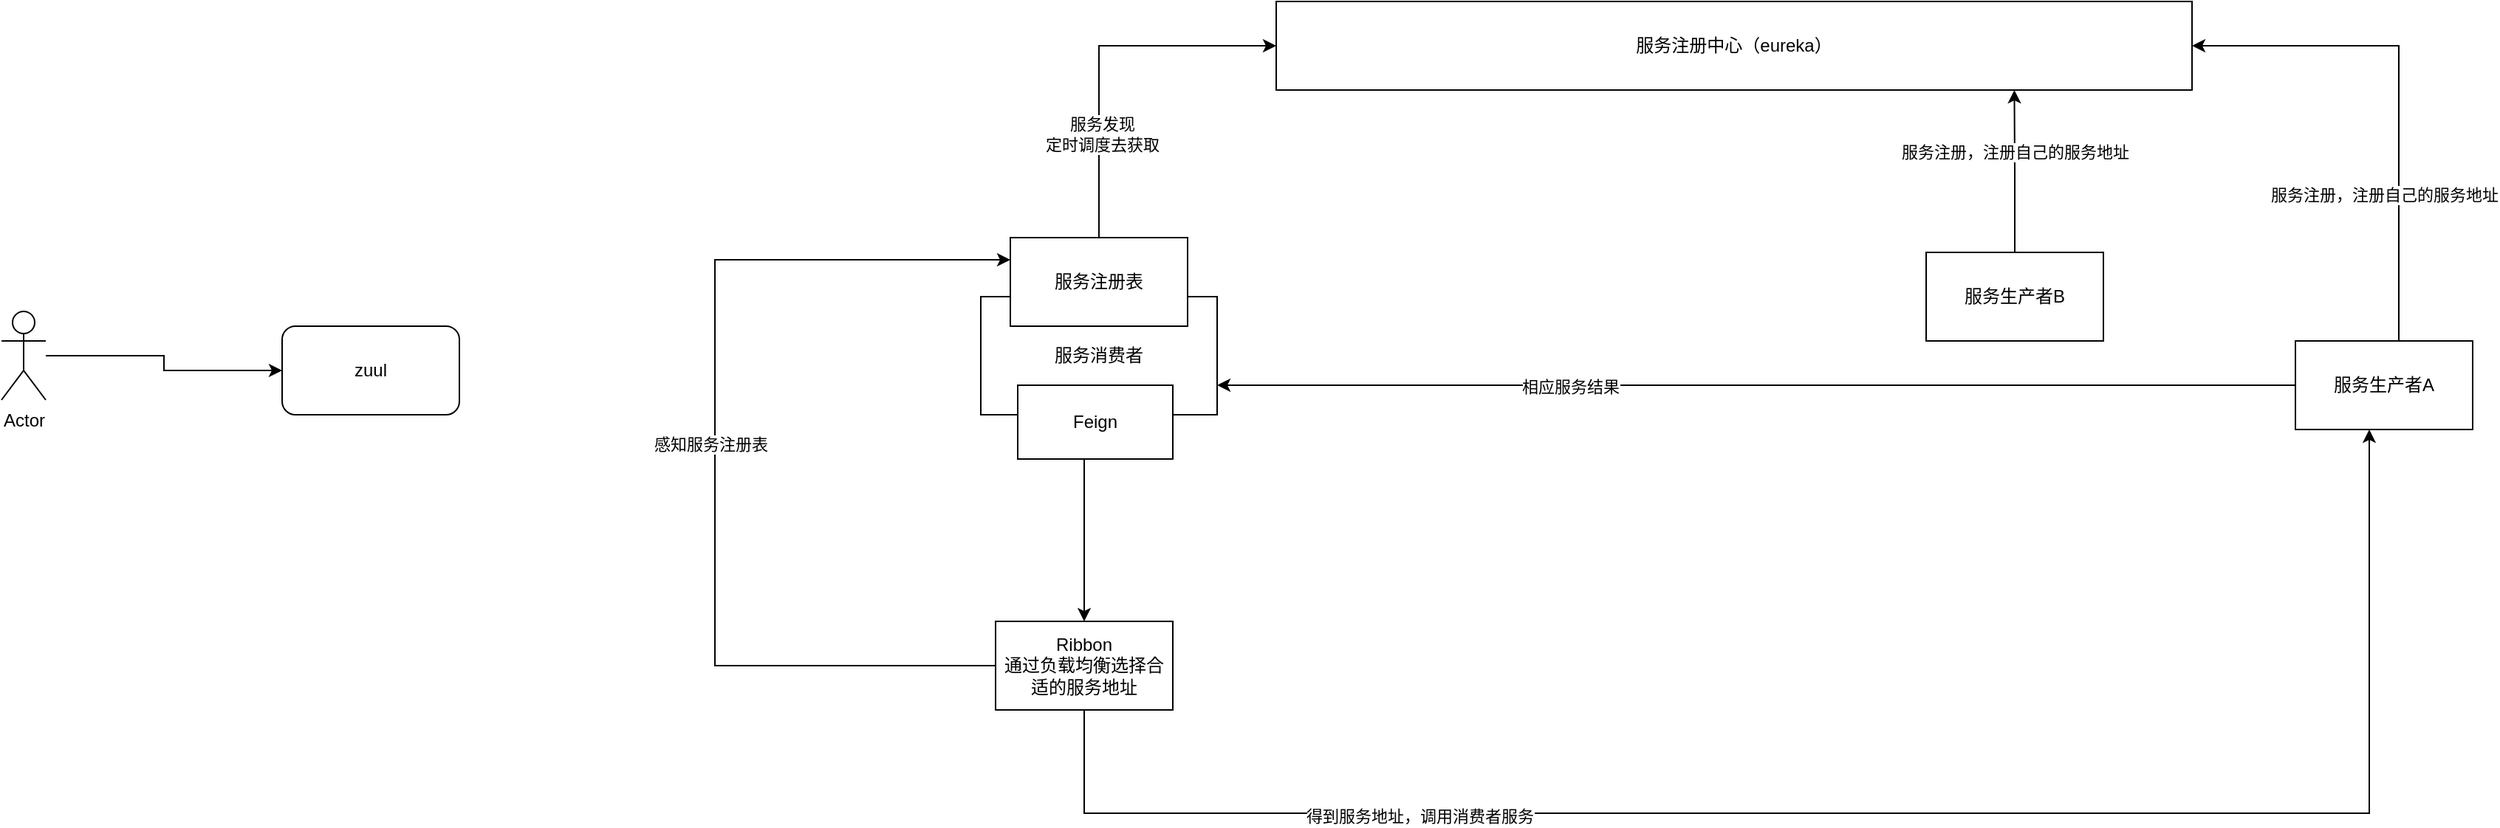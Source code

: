 <mxfile version="13.0.9" type="github">
  <diagram id="PhHvFV6rx-kZFWLURuZM" name="第 1 页">
    <mxGraphModel dx="1673" dy="896" grid="1" gridSize="10" guides="1" tooltips="1" connect="1" arrows="1" fold="1" page="1" pageScale="1" pageWidth="1920" pageHeight="1200" math="0" shadow="0">
      <root>
        <mxCell id="0" />
        <mxCell id="1" parent="0" />
        <mxCell id="L4ZRt05aIZuPdk-ZOT8E-24" style="edgeStyle=orthogonalEdgeStyle;rounded=0;orthogonalLoop=1;jettySize=auto;html=1;exitX=0;exitY=0.5;exitDx=0;exitDy=0;entryX=1;entryY=0.75;entryDx=0;entryDy=0;" edge="1" parent="1" source="L4ZRt05aIZuPdk-ZOT8E-1" target="L4ZRt05aIZuPdk-ZOT8E-2">
          <mxGeometry relative="1" as="geometry" />
        </mxCell>
        <mxCell id="L4ZRt05aIZuPdk-ZOT8E-25" value="相应服务结果" style="edgeLabel;html=1;align=center;verticalAlign=middle;resizable=0;points=[];" vertex="1" connectable="0" parent="L4ZRt05aIZuPdk-ZOT8E-24">
          <mxGeometry x="0.345" y="1" relative="1" as="geometry">
            <mxPoint as="offset" />
          </mxGeometry>
        </mxCell>
        <mxCell id="L4ZRt05aIZuPdk-ZOT8E-26" style="edgeStyle=orthogonalEdgeStyle;rounded=0;orthogonalLoop=1;jettySize=auto;html=1;entryX=1;entryY=0.5;entryDx=0;entryDy=0;" edge="1" parent="1" source="L4ZRt05aIZuPdk-ZOT8E-1" target="L4ZRt05aIZuPdk-ZOT8E-3">
          <mxGeometry relative="1" as="geometry">
            <Array as="points">
              <mxPoint x="1813" y="280" />
            </Array>
          </mxGeometry>
        </mxCell>
        <mxCell id="L4ZRt05aIZuPdk-ZOT8E-27" value="服务注册，注册自己的服务地址" style="edgeLabel;html=1;align=center;verticalAlign=middle;resizable=0;points=[];" vertex="1" connectable="0" parent="L4ZRt05aIZuPdk-ZOT8E-26">
          <mxGeometry x="0.153" y="56" relative="1" as="geometry">
            <mxPoint x="46" y="96.47" as="offset" />
          </mxGeometry>
        </mxCell>
        <mxCell id="L4ZRt05aIZuPdk-ZOT8E-1" value="服务生产者A" style="rounded=0;whiteSpace=wrap;html=1;" vertex="1" parent="1">
          <mxGeometry x="1743" y="480" width="120" height="60" as="geometry" />
        </mxCell>
        <mxCell id="L4ZRt05aIZuPdk-ZOT8E-2" value="服务消费者" style="rounded=0;whiteSpace=wrap;html=1;" vertex="1" parent="1">
          <mxGeometry x="853" y="450" width="160" height="80" as="geometry" />
        </mxCell>
        <mxCell id="L4ZRt05aIZuPdk-ZOT8E-3" value="服务注册中心（eureka）" style="rounded=0;whiteSpace=wrap;html=1;" vertex="1" parent="1">
          <mxGeometry x="1053" y="250" width="620" height="60" as="geometry" />
        </mxCell>
        <mxCell id="L4ZRt05aIZuPdk-ZOT8E-7" style="edgeStyle=orthogonalEdgeStyle;rounded=0;orthogonalLoop=1;jettySize=auto;html=1;exitX=0.5;exitY=1;exitDx=0;exitDy=0;" edge="1" parent="1" source="L4ZRt05aIZuPdk-ZOT8E-4" target="L4ZRt05aIZuPdk-ZOT8E-6">
          <mxGeometry relative="1" as="geometry">
            <Array as="points">
              <mxPoint x="923" y="560" />
            </Array>
          </mxGeometry>
        </mxCell>
        <mxCell id="L4ZRt05aIZuPdk-ZOT8E-4" value="Feign" style="rounded=0;whiteSpace=wrap;html=1;" vertex="1" parent="1">
          <mxGeometry x="878" y="510" width="105" height="50" as="geometry" />
        </mxCell>
        <mxCell id="L4ZRt05aIZuPdk-ZOT8E-20" style="edgeStyle=orthogonalEdgeStyle;rounded=0;orthogonalLoop=1;jettySize=auto;html=1;entryX=0;entryY=0.25;entryDx=0;entryDy=0;" edge="1" parent="1" source="L4ZRt05aIZuPdk-ZOT8E-6" target="L4ZRt05aIZuPdk-ZOT8E-17">
          <mxGeometry relative="1" as="geometry">
            <mxPoint x="803" y="530" as="targetPoint" />
            <Array as="points">
              <mxPoint x="673" y="700" />
              <mxPoint x="673" y="425" />
            </Array>
          </mxGeometry>
        </mxCell>
        <mxCell id="L4ZRt05aIZuPdk-ZOT8E-21" value="感知服务注册表" style="edgeLabel;html=1;align=center;verticalAlign=middle;resizable=0;points=[];" vertex="1" connectable="0" parent="L4ZRt05aIZuPdk-ZOT8E-20">
          <mxGeometry x="0.023" y="3" relative="1" as="geometry">
            <mxPoint as="offset" />
          </mxGeometry>
        </mxCell>
        <mxCell id="L4ZRt05aIZuPdk-ZOT8E-22" style="edgeStyle=orthogonalEdgeStyle;rounded=0;orthogonalLoop=1;jettySize=auto;html=1;" edge="1" parent="1" source="L4ZRt05aIZuPdk-ZOT8E-6" target="L4ZRt05aIZuPdk-ZOT8E-1">
          <mxGeometry relative="1" as="geometry">
            <Array as="points">
              <mxPoint x="923" y="800" />
              <mxPoint x="1793" y="800" />
            </Array>
          </mxGeometry>
        </mxCell>
        <mxCell id="L4ZRt05aIZuPdk-ZOT8E-23" value="得到服务地址，调用消费者服务" style="edgeLabel;html=1;align=center;verticalAlign=middle;resizable=0;points=[];" vertex="1" connectable="0" parent="L4ZRt05aIZuPdk-ZOT8E-22">
          <mxGeometry x="-0.506" y="-2" relative="1" as="geometry">
            <mxPoint as="offset" />
          </mxGeometry>
        </mxCell>
        <mxCell id="L4ZRt05aIZuPdk-ZOT8E-6" value="Ribbon&lt;br&gt;通过负载均衡选择合适的服务地址" style="rounded=0;whiteSpace=wrap;html=1;" vertex="1" parent="1">
          <mxGeometry x="863" y="670" width="120" height="60" as="geometry" />
        </mxCell>
        <mxCell id="L4ZRt05aIZuPdk-ZOT8E-18" style="edgeStyle=orthogonalEdgeStyle;rounded=0;orthogonalLoop=1;jettySize=auto;html=1;entryX=0;entryY=0.5;entryDx=0;entryDy=0;" edge="1" parent="1" source="L4ZRt05aIZuPdk-ZOT8E-17" target="L4ZRt05aIZuPdk-ZOT8E-3">
          <mxGeometry relative="1" as="geometry">
            <Array as="points">
              <mxPoint x="933" y="280" />
            </Array>
          </mxGeometry>
        </mxCell>
        <mxCell id="L4ZRt05aIZuPdk-ZOT8E-19" value="服务发现&lt;br&gt;定时调度去获取" style="edgeLabel;html=1;align=center;verticalAlign=middle;resizable=0;points=[];" vertex="1" connectable="0" parent="L4ZRt05aIZuPdk-ZOT8E-18">
          <mxGeometry x="-0.438" y="-2" relative="1" as="geometry">
            <mxPoint as="offset" />
          </mxGeometry>
        </mxCell>
        <mxCell id="L4ZRt05aIZuPdk-ZOT8E-17" value="服务注册表" style="rounded=0;whiteSpace=wrap;html=1;" vertex="1" parent="1">
          <mxGeometry x="873" y="410" width="120" height="60" as="geometry" />
        </mxCell>
        <mxCell id="L4ZRt05aIZuPdk-ZOT8E-29" style="edgeStyle=orthogonalEdgeStyle;rounded=0;orthogonalLoop=1;jettySize=auto;html=1;entryX=0.806;entryY=1;entryDx=0;entryDy=0;entryPerimeter=0;" edge="1" parent="1" source="L4ZRt05aIZuPdk-ZOT8E-28" target="L4ZRt05aIZuPdk-ZOT8E-3">
          <mxGeometry relative="1" as="geometry" />
        </mxCell>
        <mxCell id="L4ZRt05aIZuPdk-ZOT8E-30" value="服务注册，注册自己的服务地址" style="edgeLabel;html=1;align=center;verticalAlign=middle;resizable=0;points=[];" vertex="1" connectable="0" parent="L4ZRt05aIZuPdk-ZOT8E-29">
          <mxGeometry x="0.255" relative="1" as="geometry">
            <mxPoint as="offset" />
          </mxGeometry>
        </mxCell>
        <mxCell id="L4ZRt05aIZuPdk-ZOT8E-28" value="服务生产者B" style="rounded=0;whiteSpace=wrap;html=1;" vertex="1" parent="1">
          <mxGeometry x="1493" y="420" width="120" height="60" as="geometry" />
        </mxCell>
        <mxCell id="L4ZRt05aIZuPdk-ZOT8E-34" style="edgeStyle=orthogonalEdgeStyle;rounded=0;orthogonalLoop=1;jettySize=auto;html=1;entryX=0;entryY=0.5;entryDx=0;entryDy=0;" edge="1" parent="1" source="L4ZRt05aIZuPdk-ZOT8E-32" target="L4ZRt05aIZuPdk-ZOT8E-33">
          <mxGeometry relative="1" as="geometry" />
        </mxCell>
        <mxCell id="L4ZRt05aIZuPdk-ZOT8E-32" value="Actor" style="shape=umlActor;verticalLabelPosition=bottom;labelBackgroundColor=#ffffff;verticalAlign=top;html=1;outlineConnect=0;" vertex="1" parent="1">
          <mxGeometry x="190" y="460" width="30" height="60" as="geometry" />
        </mxCell>
        <mxCell id="L4ZRt05aIZuPdk-ZOT8E-33" value="zuul" style="rounded=1;whiteSpace=wrap;html=1;" vertex="1" parent="1">
          <mxGeometry x="380" y="470" width="120" height="60" as="geometry" />
        </mxCell>
      </root>
    </mxGraphModel>
  </diagram>
</mxfile>
